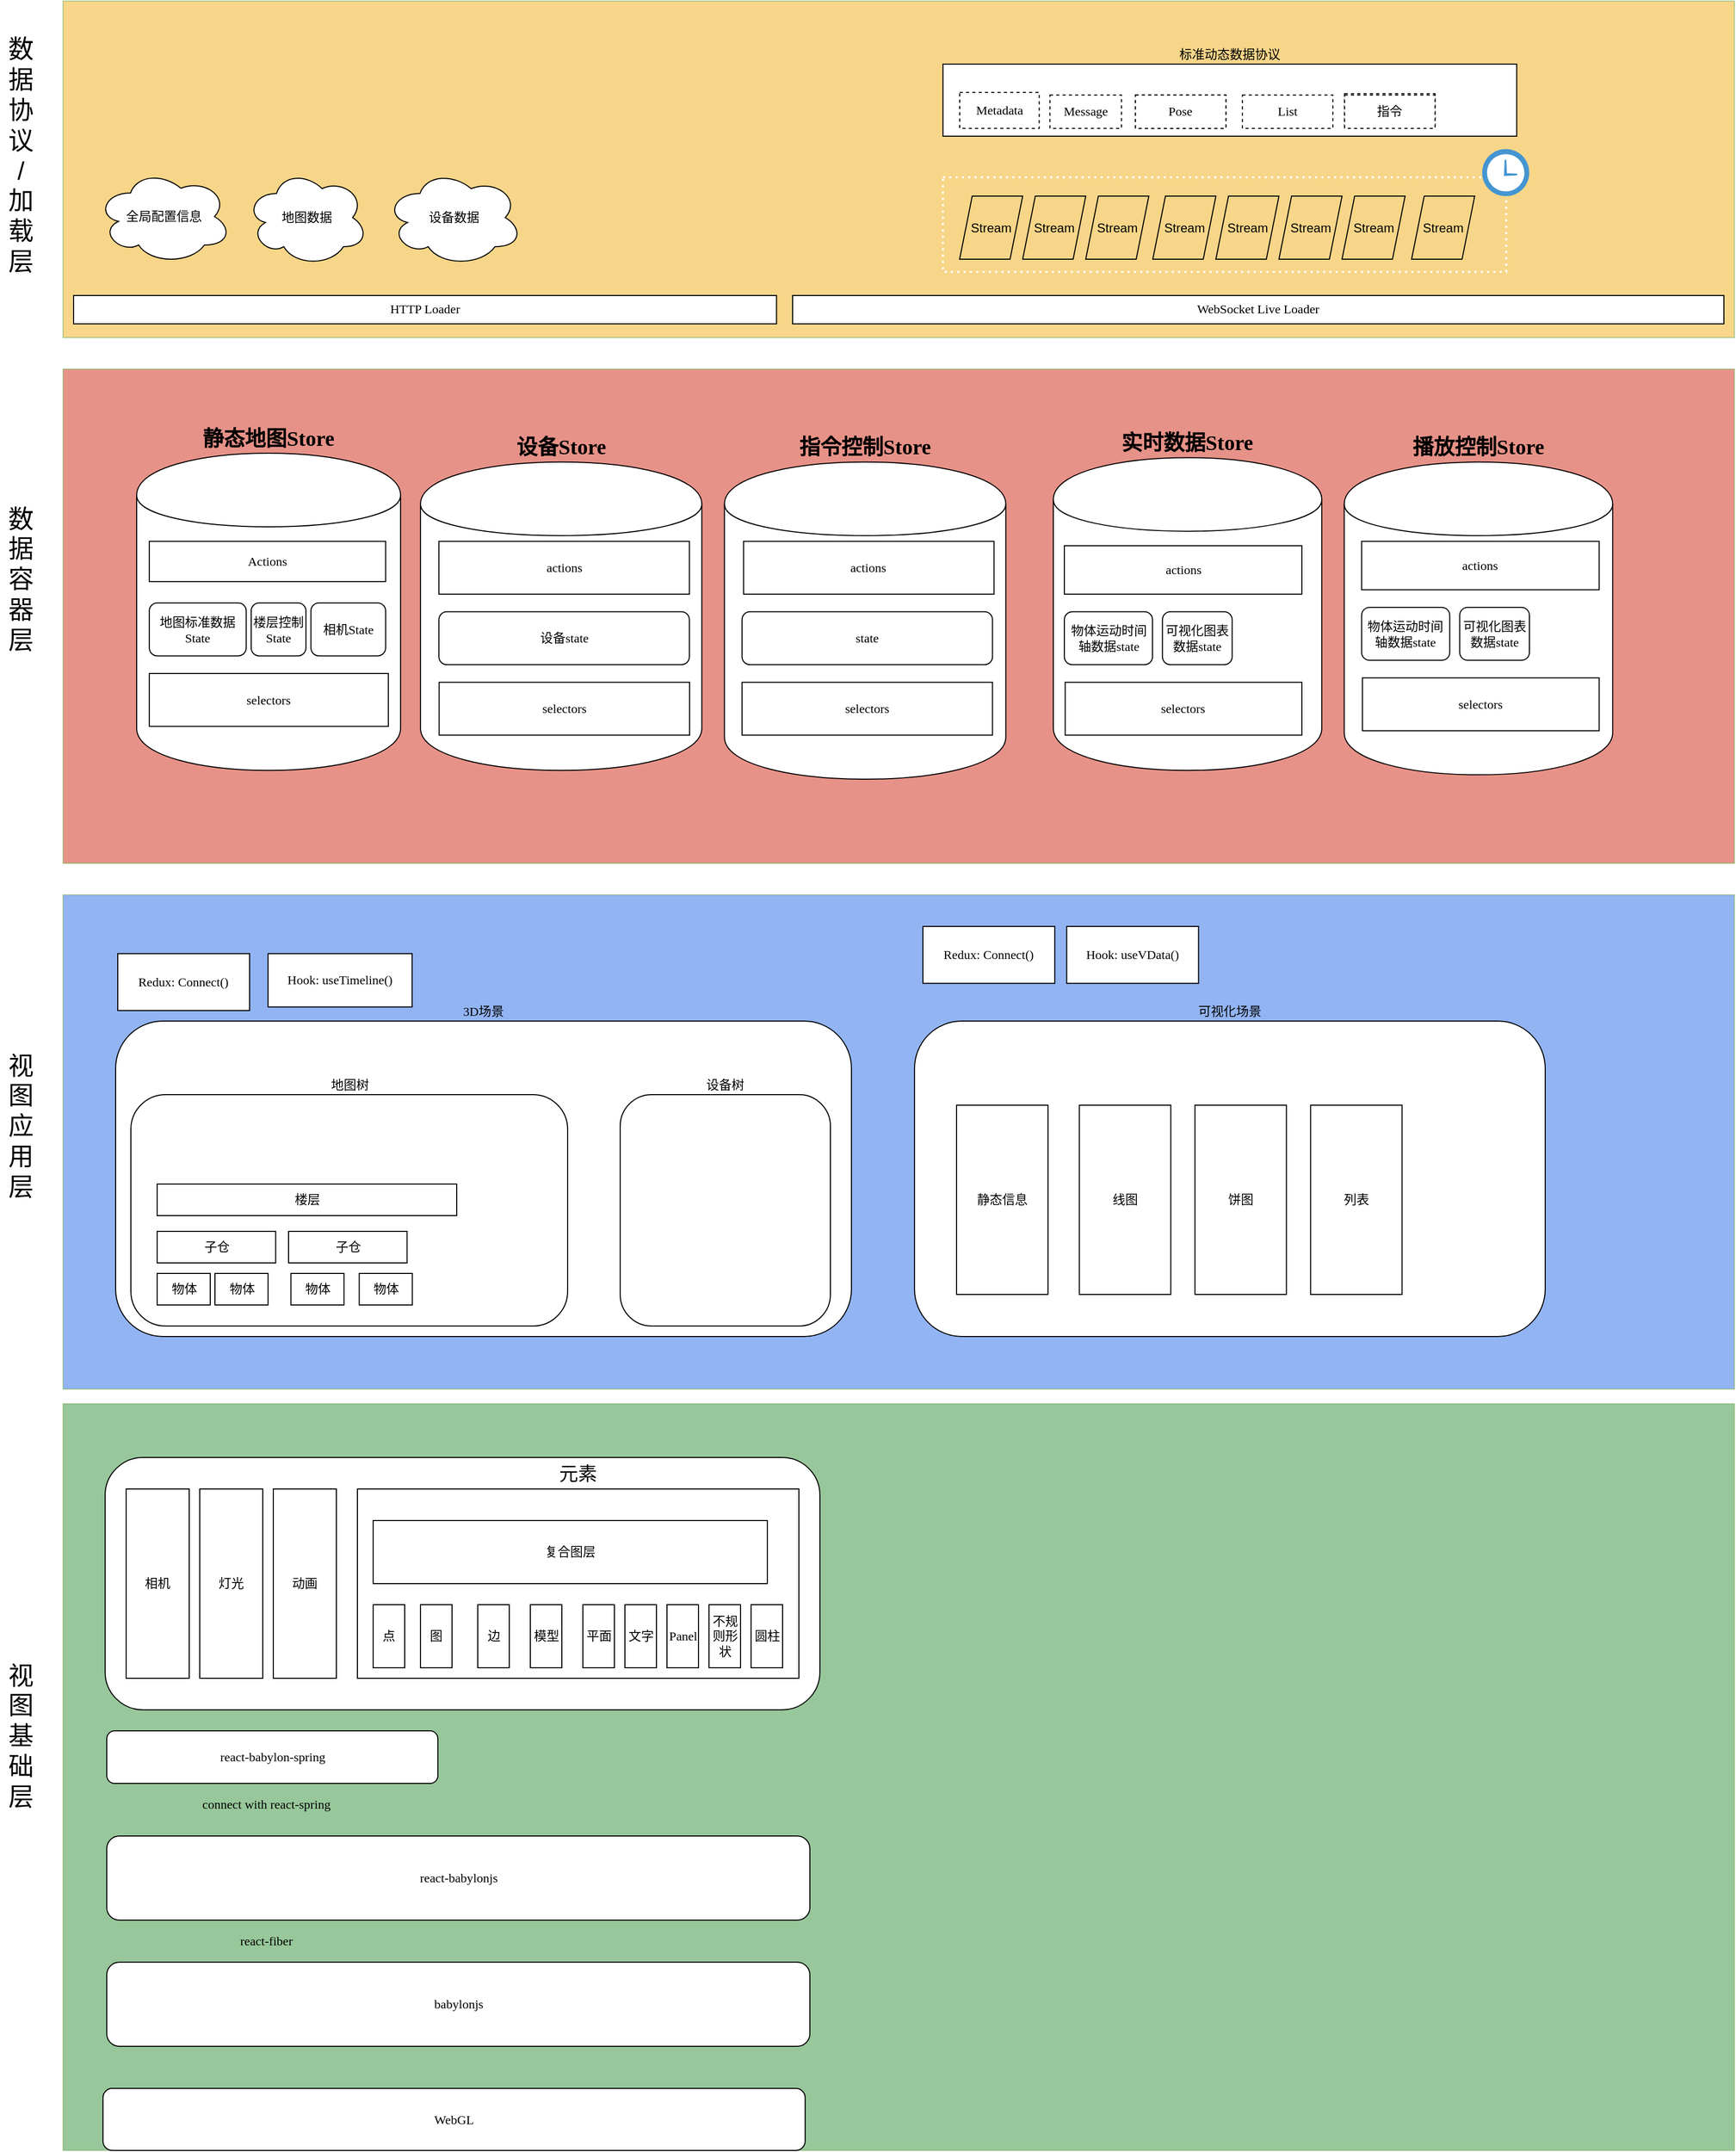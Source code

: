 <mxfile version="12.9.4" type="github">
  <diagram id="kbm905aHLV5Dr9nUJAch" name="Page-1">
    <mxGraphModel dx="2889" dy="2292" grid="1" gridSize="10" guides="1" tooltips="1" connect="1" arrows="1" fold="1" page="1" pageScale="1" pageWidth="827" pageHeight="1169" math="0" shadow="0">
      <root>
        <mxCell id="0" />
        <mxCell id="1" parent="0" />
        <mxCell id="Qb2TL99q_MYCM1XcV-fh-2" value="" style="rounded=0;whiteSpace=wrap;html=1;fillColor=#4F86EC;strokeColor=#82b366;opacity=62;" parent="1" vertex="1">
          <mxGeometry x="-470" y="150" width="1590" height="470" as="geometry" />
        </mxCell>
        <mxCell id="Qb2TL99q_MYCM1XcV-fh-1" value="" style="rounded=0;whiteSpace=wrap;html=1;fillColor=#58A55C;strokeColor=#82b366;opacity=62;" parent="1" vertex="1">
          <mxGeometry x="-470" y="634" width="1590" height="710" as="geometry" />
        </mxCell>
        <mxCell id="G_mRowMAx6_Zk3fWA19y-172" value="可视化场景" style="rounded=1;whiteSpace=wrap;html=1;labelPosition=center;verticalLabelPosition=top;align=center;verticalAlign=bottom;fontFamily=Verdana;" parent="1" vertex="1">
          <mxGeometry x="340" y="270" width="600" height="300" as="geometry" />
        </mxCell>
        <mxCell id="G_mRowMAx6_Zk3fWA19y-164" value="3D场景" style="rounded=1;whiteSpace=wrap;html=1;labelPosition=center;verticalLabelPosition=top;align=center;verticalAlign=bottom;fontFamily=Verdana;" parent="1" vertex="1">
          <mxGeometry x="-420" y="270" width="700" height="300" as="geometry" />
        </mxCell>
        <mxCell id="G_mRowMAx6_Zk3fWA19y-107" value="地图树" style="rounded=1;whiteSpace=wrap;html=1;labelPosition=center;verticalLabelPosition=top;align=center;verticalAlign=bottom;fontFamily=Verdana;" parent="1" vertex="1">
          <mxGeometry x="-405.5" y="340" width="415.5" height="220" as="geometry" />
        </mxCell>
        <mxCell id="UeCTLoyQdsgvgEPBuvyG-19" value="" style="group;fontFamily=Verdana;" parent="1" vertex="1" connectable="0">
          <mxGeometry x="-500" y="540" width="760" height="310" as="geometry" />
        </mxCell>
        <mxCell id="Kp7RcIrqSu2gTxTqtwUE-7" value="" style="rounded=1;whiteSpace=wrap;html=1;fontFamily=Verdana;" parent="UeCTLoyQdsgvgEPBuvyG-19" vertex="1">
          <mxGeometry x="70" y="145" width="680" height="240" as="geometry" />
        </mxCell>
        <mxCell id="Kp7RcIrqSu2gTxTqtwUE-17" value="相机" style="rounded=0;whiteSpace=wrap;html=1;fontSize=12;fontFamily=Verdana;" parent="UeCTLoyQdsgvgEPBuvyG-19" vertex="1">
          <mxGeometry x="90" y="175" width="60" height="180" as="geometry" />
        </mxCell>
        <mxCell id="Kp7RcIrqSu2gTxTqtwUE-18" value="灯光" style="rounded=0;whiteSpace=wrap;html=1;fontSize=12;fontFamily=Verdana;" parent="UeCTLoyQdsgvgEPBuvyG-19" vertex="1">
          <mxGeometry x="160" y="175" width="60" height="180" as="geometry" />
        </mxCell>
        <mxCell id="Kp7RcIrqSu2gTxTqtwUE-21" value="元素" style="rounded=0;whiteSpace=wrap;html=1;fontSize=18;labelPosition=center;verticalLabelPosition=top;align=center;verticalAlign=bottom;fontFamily=Verdana;" parent="UeCTLoyQdsgvgEPBuvyG-19" vertex="1">
          <mxGeometry x="310" y="175" width="420" height="180" as="geometry" />
        </mxCell>
        <mxCell id="Kp7RcIrqSu2gTxTqtwUE-28" value="图" style="rounded=0;whiteSpace=wrap;html=1;fontSize=12;fontFamily=Verdana;" parent="UeCTLoyQdsgvgEPBuvyG-19" vertex="1">
          <mxGeometry x="370" y="285" width="30" height="60" as="geometry" />
        </mxCell>
        <mxCell id="Kp7RcIrqSu2gTxTqtwUE-29" value="边" style="rounded=0;whiteSpace=wrap;html=1;fontSize=12;fontFamily=Verdana;" parent="UeCTLoyQdsgvgEPBuvyG-19" vertex="1">
          <mxGeometry x="424.5" y="285" width="30" height="60" as="geometry" />
        </mxCell>
        <mxCell id="Kp7RcIrqSu2gTxTqtwUE-32" value="模型" style="rounded=0;whiteSpace=wrap;html=1;fontSize=12;fontFamily=Verdana;" parent="UeCTLoyQdsgvgEPBuvyG-19" vertex="1">
          <mxGeometry x="474.5" y="285" width="30" height="60" as="geometry" />
        </mxCell>
        <mxCell id="Kp7RcIrqSu2gTxTqtwUE-37" value="点" style="rounded=0;whiteSpace=wrap;html=1;fontSize=12;fontFamily=Verdana;" parent="UeCTLoyQdsgvgEPBuvyG-19" vertex="1">
          <mxGeometry x="325" y="285" width="30" height="60" as="geometry" />
        </mxCell>
        <mxCell id="Kp7RcIrqSu2gTxTqtwUE-111" value="动画" style="rounded=0;whiteSpace=wrap;html=1;fontSize=12;fontFamily=Verdana;" parent="UeCTLoyQdsgvgEPBuvyG-19" vertex="1">
          <mxGeometry x="230" y="175" width="60" height="180" as="geometry" />
        </mxCell>
        <mxCell id="G_mRowMAx6_Zk3fWA19y-62" value="平面" style="rounded=0;whiteSpace=wrap;html=1;fontSize=12;fontFamily=Verdana;" parent="UeCTLoyQdsgvgEPBuvyG-19" vertex="1">
          <mxGeometry x="524.5" y="285" width="30" height="60" as="geometry" />
        </mxCell>
        <mxCell id="G_mRowMAx6_Zk3fWA19y-63" value="文字" style="rounded=0;whiteSpace=wrap;html=1;fontSize=12;fontFamily=Verdana;" parent="UeCTLoyQdsgvgEPBuvyG-19" vertex="1">
          <mxGeometry x="564.5" y="285" width="30" height="60" as="geometry" />
        </mxCell>
        <mxCell id="G_mRowMAx6_Zk3fWA19y-81" value="Panel" style="rounded=0;whiteSpace=wrap;html=1;fontSize=12;fontFamily=Verdana;" parent="UeCTLoyQdsgvgEPBuvyG-19" vertex="1">
          <mxGeometry x="604.5" y="285" width="30" height="60" as="geometry" />
        </mxCell>
        <mxCell id="G_mRowMAx6_Zk3fWA19y-82" value="不规则形状" style="rounded=0;whiteSpace=wrap;html=1;fontSize=12;fontFamily=Verdana;" parent="UeCTLoyQdsgvgEPBuvyG-19" vertex="1">
          <mxGeometry x="644.5" y="285" width="30" height="60" as="geometry" />
        </mxCell>
        <mxCell id="G_mRowMAx6_Zk3fWA19y-86" value="复合图层" style="rounded=0;whiteSpace=wrap;html=1;fontSize=12;fontFamily=Verdana;" parent="UeCTLoyQdsgvgEPBuvyG-19" vertex="1">
          <mxGeometry x="325" y="205" width="375" height="60" as="geometry" />
        </mxCell>
        <mxCell id="G_mRowMAx6_Zk3fWA19y-106" value="圆柱" style="rounded=0;whiteSpace=wrap;html=1;fontSize=12;fontFamily=Verdana;" parent="UeCTLoyQdsgvgEPBuvyG-19" vertex="1">
          <mxGeometry x="684.5" y="285" width="30" height="60" as="geometry" />
        </mxCell>
        <mxCell id="G_mRowMAx6_Zk3fWA19y-39" value="react-babylonjs" style="rounded=1;whiteSpace=wrap;html=1;fontFamily=Verdana;" parent="1" vertex="1">
          <mxGeometry x="-428.43" y="1045" width="668.87" height="80" as="geometry" />
        </mxCell>
        <mxCell id="G_mRowMAx6_Zk3fWA19y-40" value="react-babylon-spring" style="rounded=1;whiteSpace=wrap;html=1;fontFamily=Verdana;" parent="1" vertex="1">
          <mxGeometry x="-428.43" y="945" width="315" height="50" as="geometry" />
        </mxCell>
        <mxCell id="G_mRowMAx6_Zk3fWA19y-41" value="babylonjs" style="rounded=1;whiteSpace=wrap;html=1;fontFamily=Verdana;" parent="1" vertex="1">
          <mxGeometry x="-428.43" y="1165" width="668.87" height="80" as="geometry" />
        </mxCell>
        <mxCell id="G_mRowMAx6_Zk3fWA19y-43" value="WebGL" style="rounded=1;whiteSpace=wrap;html=1;fontFamily=Verdana;" parent="1" vertex="1">
          <mxGeometry x="-432.02" y="1285" width="667.96" height="59" as="geometry" />
        </mxCell>
        <mxCell id="G_mRowMAx6_Zk3fWA19y-64" value="react-fiber" style="text;html=1;align=center;verticalAlign=middle;resizable=0;points=[];autosize=1;fontFamily=Verdana;" parent="1" vertex="1">
          <mxGeometry x="-317.31" y="1135" width="80" height="20" as="geometry" />
        </mxCell>
        <mxCell id="G_mRowMAx6_Zk3fWA19y-85" value="connect with react-spring" style="text;html=1;align=center;verticalAlign=middle;resizable=0;points=[];autosize=1;fontFamily=Verdana;" parent="1" vertex="1">
          <mxGeometry x="-362.31" y="1005" width="170" height="20" as="geometry" />
        </mxCell>
        <mxCell id="Kp7RcIrqSu2gTxTqtwUE-27" value="楼层" style="rounded=0;whiteSpace=wrap;html=1;fontSize=12;fontFamily=Verdana;" parent="1" vertex="1">
          <mxGeometry x="-380.5" y="425" width="285" height="30" as="geometry" />
        </mxCell>
        <mxCell id="Kp7RcIrqSu2gTxTqtwUE-30" value="子仓" style="rounded=0;whiteSpace=wrap;html=1;fontSize=12;fontFamily=Verdana;" parent="1" vertex="1">
          <mxGeometry x="-380.5" y="470" width="112.75" height="30" as="geometry" />
        </mxCell>
        <mxCell id="G_mRowMAx6_Zk3fWA19y-111" value="设备树" style="rounded=1;whiteSpace=wrap;html=1;labelPosition=center;verticalLabelPosition=top;align=center;verticalAlign=bottom;fontFamily=Verdana;" parent="1" vertex="1">
          <mxGeometry x="60" y="340" width="200" height="220" as="geometry" />
        </mxCell>
        <mxCell id="G_mRowMAx6_Zk3fWA19y-113" value="子仓" style="rounded=0;whiteSpace=wrap;html=1;fontSize=12;fontFamily=Verdana;" parent="1" vertex="1">
          <mxGeometry x="-255.5" y="470" width="112.75" height="30" as="geometry" />
        </mxCell>
        <mxCell id="G_mRowMAx6_Zk3fWA19y-140" value="物体" style="rounded=0;whiteSpace=wrap;html=1;fontSize=12;fontFamily=Verdana;" parent="1" vertex="1">
          <mxGeometry x="-380.5" y="510" width="50.5" height="30" as="geometry" />
        </mxCell>
        <mxCell id="G_mRowMAx6_Zk3fWA19y-141" value="物体" style="rounded=0;whiteSpace=wrap;html=1;fontSize=12;fontFamily=Verdana;" parent="1" vertex="1">
          <mxGeometry x="-325.5" y="510" width="50.5" height="30" as="geometry" />
        </mxCell>
        <mxCell id="G_mRowMAx6_Zk3fWA19y-142" value="物体" style="rounded=0;whiteSpace=wrap;html=1;fontSize=12;fontFamily=Verdana;" parent="1" vertex="1">
          <mxGeometry x="-253.25" y="510" width="50.5" height="30" as="geometry" />
        </mxCell>
        <mxCell id="G_mRowMAx6_Zk3fWA19y-144" value="物体" style="rounded=0;whiteSpace=wrap;html=1;fontSize=12;fontFamily=Verdana;" parent="1" vertex="1">
          <mxGeometry x="-188.25" y="510" width="50.5" height="30" as="geometry" />
        </mxCell>
        <mxCell id="G_mRowMAx6_Zk3fWA19y-173" value="静态信息" style="rounded=0;whiteSpace=wrap;html=1;fontFamily=Verdana;" parent="1" vertex="1">
          <mxGeometry x="380" y="350" width="87" height="180" as="geometry" />
        </mxCell>
        <mxCell id="G_mRowMAx6_Zk3fWA19y-176" value="线图" style="rounded=0;whiteSpace=wrap;html=1;fontFamily=Verdana;" parent="1" vertex="1">
          <mxGeometry x="496.8" y="350" width="87" height="180" as="geometry" />
        </mxCell>
        <mxCell id="G_mRowMAx6_Zk3fWA19y-179" value="Hook: useVData()" style="rounded=0;whiteSpace=wrap;html=1;fontFamily=Verdana;" parent="1" vertex="1">
          <mxGeometry x="484.792" y="180.004" width="125.408" height="54.118" as="geometry" />
        </mxCell>
        <mxCell id="G_mRowMAx6_Zk3fWA19y-183" value="Hook: useTimeline()" style="rounded=0;whiteSpace=wrap;html=1;fontFamily=Verdana;" parent="1" vertex="1">
          <mxGeometry x="-275.005" y="205.886" width="137.062" height="50.735" as="geometry" />
        </mxCell>
        <mxCell id="G_mRowMAx6_Zk3fWA19y-184" value="Redux: Connect()" style="rounded=0;whiteSpace=wrap;html=1;fontFamily=Verdana;" parent="1" vertex="1">
          <mxGeometry x="348.002" y="180.004" width="125.408" height="54.118" as="geometry" />
        </mxCell>
        <mxCell id="G_mRowMAx6_Zk3fWA19y-185" value="Redux: Connect()" style="rounded=0;whiteSpace=wrap;html=1;fontFamily=Verdana;" parent="1" vertex="1">
          <mxGeometry x="-417.958" y="205.884" width="125.408" height="54.118" as="geometry" />
        </mxCell>
        <mxCell id="OYR4AbBBOLj8Olsny7-R-44" value="列表" style="rounded=0;whiteSpace=wrap;html=1;fontFamily=Verdana;" parent="1" vertex="1">
          <mxGeometry x="716.8" y="350" width="87" height="180" as="geometry" />
        </mxCell>
        <mxCell id="OYR4AbBBOLj8Olsny7-R-48" value="饼图" style="rounded=0;whiteSpace=wrap;html=1;fontFamily=Verdana;" parent="1" vertex="1">
          <mxGeometry x="606.8" y="350" width="87" height="180" as="geometry" />
        </mxCell>
        <mxCell id="Qb2TL99q_MYCM1XcV-fh-3" value="" style="rounded=0;whiteSpace=wrap;html=1;fillColor=#D9503F;strokeColor=#82b366;opacity=62;" parent="1" vertex="1">
          <mxGeometry x="-470" y="-350" width="1590" height="470" as="geometry" />
        </mxCell>
        <mxCell id="lYB_4dRALKVZFrLRTpmS-6" value="" style="group" vertex="1" connectable="0" parent="1">
          <mxGeometry x="-400" y="-270" width="1404.19" height="310" as="geometry" />
        </mxCell>
        <mxCell id="G_mRowMAx6_Zk3fWA19y-153" value="" style="group;fontFamily=Verdana;" parent="lYB_4dRALKVZFrLRTpmS-6" vertex="1" connectable="0">
          <mxGeometry width="288.968" height="301.622" as="geometry" />
        </mxCell>
        <mxCell id="G_mRowMAx6_Zk3fWA19y-114" value="&lt;div style=&quot;text-align: center&quot;&gt;&lt;b style=&quot;font-size: 20px&quot;&gt;静态地图Store&lt;/b&gt;&lt;br&gt;&lt;/div&gt;" style="shape=cylinder;whiteSpace=wrap;html=1;boundedLbl=1;backgroundOutline=1;labelPosition=center;verticalLabelPosition=top;align=center;verticalAlign=bottom;fontFamily=Verdana;" parent="G_mRowMAx6_Zk3fWA19y-153" vertex="1">
          <mxGeometry width="251.071" height="301.622" as="geometry" />
        </mxCell>
        <mxCell id="G_mRowMAx6_Zk3fWA19y-110" value="楼层控制State" style="rounded=1;whiteSpace=wrap;html=1;fontSize=12;fontFamily=Verdana;" parent="G_mRowMAx6_Zk3fWA19y-153" vertex="1">
          <mxGeometry x="108.955" y="142.432" width="52.109" height="50.27" as="geometry" />
        </mxCell>
        <mxCell id="G_mRowMAx6_Zk3fWA19y-119" value="Actions" style="rounded=0;whiteSpace=wrap;html=1;fontFamily=Verdana;" parent="G_mRowMAx6_Zk3fWA19y-153" vertex="1">
          <mxGeometry x="12.042" y="83.784" width="224.817" height="38.298" as="geometry" />
        </mxCell>
        <mxCell id="esOJimNZTuqzEGKTnxW6-20" value="地图标准数据State" style="rounded=1;whiteSpace=wrap;html=1;fontFamily=Verdana;" parent="G_mRowMAx6_Zk3fWA19y-153" vertex="1">
          <mxGeometry x="12.042" y="142.432" width="92.176" height="50.27" as="geometry" />
        </mxCell>
        <mxCell id="esOJimNZTuqzEGKTnxW6-21" value="相机State" style="rounded=1;whiteSpace=wrap;html=1;fontSize=12;fontFamily=Verdana;" parent="G_mRowMAx6_Zk3fWA19y-153" vertex="1">
          <mxGeometry x="165.801" y="142.432" width="71.058" height="50.27" as="geometry" />
        </mxCell>
        <mxCell id="esOJimNZTuqzEGKTnxW6-22" value="selectors" style="rounded=0;whiteSpace=wrap;html=1;fontFamily=Verdana;" parent="G_mRowMAx6_Zk3fWA19y-153" vertex="1">
          <mxGeometry x="12.042" y="209.459" width="227.385" height="50.27" as="geometry" />
        </mxCell>
        <mxCell id="esOJimNZTuqzEGKTnxW6-3" value="&lt;span style=&quot;font-size: 20px&quot;&gt;&lt;b&gt;指令控制Store&lt;/b&gt;&lt;/span&gt;" style="shape=cylinder;whiteSpace=wrap;html=1;boundedLbl=1;backgroundOutline=1;fontFamily=Verdana;labelPosition=center;verticalLabelPosition=top;align=center;verticalAlign=bottom;" parent="lYB_4dRALKVZFrLRTpmS-6" vertex="1">
          <mxGeometry x="559.196" y="8.378" width="267.651" height="301.622" as="geometry" />
        </mxCell>
        <mxCell id="esOJimNZTuqzEGKTnxW6-19" value="" style="group" parent="lYB_4dRALKVZFrLRTpmS-6" vertex="1" connectable="0">
          <mxGeometry x="270.019" y="8.378" width="267.651" height="293.243" as="geometry" />
        </mxCell>
        <mxCell id="esOJimNZTuqzEGKTnxW6-9" value="&lt;font style=&quot;font-size: 20px&quot;&gt;&lt;b&gt;设备Store&lt;/b&gt;&lt;/font&gt;" style="shape=cylinder;whiteSpace=wrap;html=1;boundedLbl=1;backgroundOutline=1;labelPosition=center;verticalLabelPosition=top;align=center;verticalAlign=bottom;fontFamily=Verdana;" parent="esOJimNZTuqzEGKTnxW6-19" vertex="1">
          <mxGeometry width="267.651" height="293.243" as="geometry" />
        </mxCell>
        <mxCell id="esOJimNZTuqzEGKTnxW6-16" value="actions" style="rounded=0;whiteSpace=wrap;html=1;fontFamily=Verdana;" parent="esOJimNZTuqzEGKTnxW6-19" vertex="1">
          <mxGeometry x="17.528" y="75.405" width="238.28" height="50.27" as="geometry" />
        </mxCell>
        <mxCell id="esOJimNZTuqzEGKTnxW6-17" value="设备state" style="rounded=1;whiteSpace=wrap;html=1;fontFamily=Verdana;" parent="esOJimNZTuqzEGKTnxW6-19" vertex="1">
          <mxGeometry x="17.528" y="142.432" width="238.28" height="50.27" as="geometry" />
        </mxCell>
        <mxCell id="esOJimNZTuqzEGKTnxW6-18" value="selectors" style="rounded=0;whiteSpace=wrap;html=1;fontFamily=Verdana;" parent="esOJimNZTuqzEGKTnxW6-19" vertex="1">
          <mxGeometry x="17.741" y="209.459" width="238.28" height="50.27" as="geometry" />
        </mxCell>
        <mxCell id="esOJimNZTuqzEGKTnxW6-59" value="actions" style="rounded=0;whiteSpace=wrap;html=1;fontFamily=Verdana;" parent="lYB_4dRALKVZFrLRTpmS-6" vertex="1">
          <mxGeometry x="577.367" y="83.784" width="238.28" height="50.27" as="geometry" />
        </mxCell>
        <mxCell id="esOJimNZTuqzEGKTnxW6-60" value="state" style="rounded=1;whiteSpace=wrap;html=1;fontFamily=Verdana;" parent="lYB_4dRALKVZFrLRTpmS-6" vertex="1">
          <mxGeometry x="575.913" y="150.811" width="238.28" height="50.27" as="geometry" />
        </mxCell>
        <mxCell id="esOJimNZTuqzEGKTnxW6-61" value="selectors" style="rounded=0;whiteSpace=wrap;html=1;fontFamily=Verdana;" parent="lYB_4dRALKVZFrLRTpmS-6" vertex="1">
          <mxGeometry x="575.913" y="217.838" width="238.28" height="50.27" as="geometry" />
        </mxCell>
        <mxCell id="G_mRowMAx6_Zk3fWA19y-127" value="&lt;div style=&quot;text-align: center&quot;&gt;&lt;b style=&quot;font-size: 20px&quot;&gt;实时数据Store&lt;/b&gt;&lt;br&gt;&lt;/div&gt;" style="shape=cylinder;whiteSpace=wrap;html=1;boundedLbl=1;backgroundOutline=1;labelPosition=center;verticalLabelPosition=top;align=center;verticalAlign=bottom;fontFamily=Verdana;" parent="lYB_4dRALKVZFrLRTpmS-6" vertex="1">
          <mxGeometry x="872.053" y="4.189" width="255.396" height="297.432" as="geometry" />
        </mxCell>
        <mxCell id="G_mRowMAx6_Zk3fWA19y-131" value="物体运动时间轴数据state" style="rounded=1;whiteSpace=wrap;html=1;fontFamily=Verdana;" parent="lYB_4dRALKVZFrLRTpmS-6" vertex="1">
          <mxGeometry x="882.546" y="150.811" width="83.839" height="50.27" as="geometry" />
        </mxCell>
        <mxCell id="G_mRowMAx6_Zk3fWA19y-132" value="可视化图表数据state" style="rounded=1;whiteSpace=wrap;html=1;fontFamily=Verdana;" parent="lYB_4dRALKVZFrLRTpmS-6" vertex="1">
          <mxGeometry x="975.859" y="150.811" width="66.321" height="50.27" as="geometry" />
        </mxCell>
        <mxCell id="esOJimNZTuqzEGKTnxW6-63" value="selectors" style="rounded=0;whiteSpace=wrap;html=1;fontFamily=Verdana;" parent="lYB_4dRALKVZFrLRTpmS-6" vertex="1">
          <mxGeometry x="883.328" y="217.838" width="225.172" height="50.27" as="geometry" />
        </mxCell>
        <mxCell id="esOJimNZTuqzEGKTnxW6-68" value="actions" style="rounded=0;whiteSpace=wrap;html=1;fontFamily=Verdana;" parent="lYB_4dRALKVZFrLRTpmS-6" vertex="1">
          <mxGeometry x="882.546" y="87.973" width="225.954" height="46.081" as="geometry" />
        </mxCell>
        <mxCell id="lYB_4dRALKVZFrLRTpmS-1" value="&lt;div style=&quot;text-align: center&quot;&gt;&lt;span style=&quot;font-size: 20px&quot;&gt;&lt;b&gt;播放控制Store&lt;/b&gt;&lt;/span&gt;&lt;/div&gt;" style="shape=cylinder;whiteSpace=wrap;html=1;boundedLbl=1;backgroundOutline=1;labelPosition=center;verticalLabelPosition=top;align=center;verticalAlign=bottom;fontFamily=Verdana;" vertex="1" parent="lYB_4dRALKVZFrLRTpmS-6">
          <mxGeometry x="1148.794" y="8.378" width="255.396" height="297.432" as="geometry" />
        </mxCell>
        <mxCell id="lYB_4dRALKVZFrLRTpmS-2" value="物体运动时间轴数据state" style="rounded=1;whiteSpace=wrap;html=1;fontFamily=Verdana;" vertex="1" parent="lYB_4dRALKVZFrLRTpmS-6">
          <mxGeometry x="1165.346" y="146.622" width="83.839" height="50.27" as="geometry" />
        </mxCell>
        <mxCell id="lYB_4dRALKVZFrLRTpmS-3" value="可视化图表数据state" style="rounded=1;whiteSpace=wrap;html=1;fontFamily=Verdana;" vertex="1" parent="lYB_4dRALKVZFrLRTpmS-6">
          <mxGeometry x="1258.659" y="146.622" width="66.321" height="50.27" as="geometry" />
        </mxCell>
        <mxCell id="lYB_4dRALKVZFrLRTpmS-4" value="selectors" style="rounded=0;whiteSpace=wrap;html=1;fontFamily=Verdana;" vertex="1" parent="lYB_4dRALKVZFrLRTpmS-6">
          <mxGeometry x="1166.128" y="213.649" width="225.172" height="50.27" as="geometry" />
        </mxCell>
        <mxCell id="lYB_4dRALKVZFrLRTpmS-5" value="actions" style="rounded=0;whiteSpace=wrap;html=1;fontFamily=Verdana;" vertex="1" parent="lYB_4dRALKVZFrLRTpmS-6">
          <mxGeometry x="1165.346" y="83.784" width="225.954" height="46.081" as="geometry" />
        </mxCell>
        <mxCell id="lYB_4dRALKVZFrLRTpmS-8" value="" style="rounded=0;whiteSpace=wrap;html=1;fillColor=#F2BD42;strokeColor=#82b366;opacity=62;shadow=0;" vertex="1" parent="1">
          <mxGeometry x="-470" y="-700" width="1590" height="320" as="geometry" />
        </mxCell>
        <mxCell id="lYB_4dRALKVZFrLRTpmS-38" value="HTTP Loader" style="rounded=0;whiteSpace=wrap;html=1;fontFamily=Verdana;" vertex="1" parent="1">
          <mxGeometry x="-459.995" y="-420.002" width="668.722" height="26.957" as="geometry" />
        </mxCell>
        <mxCell id="lYB_4dRALKVZFrLRTpmS-39" value="WebSocket Live Loader" style="rounded=0;whiteSpace=wrap;html=1;fontFamily=Verdana;" vertex="1" parent="1">
          <mxGeometry x="224.02" y="-420" width="885.98" height="26.96" as="geometry" />
        </mxCell>
        <mxCell id="lYB_4dRALKVZFrLRTpmS-49" style="edgeStyle=orthogonalEdgeStyle;rounded=0;orthogonalLoop=1;jettySize=auto;html=1;exitX=0.5;exitY=1;exitDx=0;exitDy=0;" edge="1" parent="1" source="lYB_4dRALKVZFrLRTpmS-39" target="lYB_4dRALKVZFrLRTpmS-39">
          <mxGeometry relative="1" as="geometry" />
        </mxCell>
        <mxCell id="lYB_4dRALKVZFrLRTpmS-43" value="设备数据" style="ellipse;shape=cloud;whiteSpace=wrap;html=1;fontFamily=Verdana;" vertex="1" parent="1">
          <mxGeometry x="-162.93" y="-539.99" width="129.78" height="91.95" as="geometry" />
        </mxCell>
        <mxCell id="lYB_4dRALKVZFrLRTpmS-40" value="全局配置信息" style="ellipse;shape=cloud;whiteSpace=wrap;html=1;fontFamily=Verdana;" vertex="1" parent="1">
          <mxGeometry x="-437.72" y="-540" width="127.72" height="90" as="geometry" />
        </mxCell>
        <mxCell id="lYB_4dRALKVZFrLRTpmS-41" value="地图数据" style="ellipse;shape=cloud;whiteSpace=wrap;html=1;fontFamily=Verdana;" vertex="1" parent="1">
          <mxGeometry x="-295.91" y="-540" width="115.82" height="91.96" as="geometry" />
        </mxCell>
        <mxCell id="lYB_4dRALKVZFrLRTpmS-53" value="" style="rounded=0;whiteSpace=wrap;html=1;strokeColor=#FFFFFF;fillColor=none;dashed=1;dashPattern=1 2;strokeWidth=2;" vertex="1" parent="1">
          <mxGeometry x="367.09" y="-532.54" width="535.81" height="90" as="geometry" />
        </mxCell>
        <mxCell id="lYB_4dRALKVZFrLRTpmS-55" value="Stream" style="shape=parallelogram;perimeter=parallelogramPerimeter;whiteSpace=wrap;html=1;strokeColor=#000000;strokeWidth=1;fillColor=none;" vertex="1" parent="1">
          <mxGeometry x="382.9" y="-514.49" width="60" height="60" as="geometry" />
        </mxCell>
        <mxCell id="lYB_4dRALKVZFrLRTpmS-58" value="&lt;span style=&quot;white-space: normal&quot;&gt;Stream&lt;/span&gt;" style="shape=parallelogram;perimeter=parallelogramPerimeter;whiteSpace=wrap;html=1;strokeColor=#000000;strokeWidth=1;fillColor=none;" vertex="1" parent="1">
          <mxGeometry x="442.9" y="-514.49" width="60" height="60" as="geometry" />
        </mxCell>
        <mxCell id="lYB_4dRALKVZFrLRTpmS-59" value="&lt;span style=&quot;white-space: normal&quot;&gt;Stream&lt;/span&gt;" style="shape=parallelogram;perimeter=parallelogramPerimeter;whiteSpace=wrap;html=1;strokeColor=#000000;strokeWidth=1;fillColor=none;" vertex="1" parent="1">
          <mxGeometry x="502.9" y="-514.49" width="60" height="60" as="geometry" />
        </mxCell>
        <mxCell id="lYB_4dRALKVZFrLRTpmS-60" value="&lt;span style=&quot;white-space: normal&quot;&gt;Stream&lt;/span&gt;" style="shape=parallelogram;perimeter=parallelogramPerimeter;whiteSpace=wrap;html=1;strokeColor=#000000;strokeWidth=1;fillColor=none;" vertex="1" parent="1">
          <mxGeometry x="566.7" y="-514.49" width="60" height="60" as="geometry" />
        </mxCell>
        <mxCell id="lYB_4dRALKVZFrLRTpmS-61" value="&lt;span style=&quot;white-space: normal&quot;&gt;Stream&lt;/span&gt;" style="shape=parallelogram;perimeter=parallelogramPerimeter;whiteSpace=wrap;html=1;strokeColor=#000000;strokeWidth=1;fillColor=none;" vertex="1" parent="1">
          <mxGeometry x="626.7" y="-514.49" width="60" height="60" as="geometry" />
        </mxCell>
        <mxCell id="lYB_4dRALKVZFrLRTpmS-62" value="&lt;span style=&quot;white-space: normal&quot;&gt;Stream&lt;/span&gt;" style="shape=parallelogram;perimeter=parallelogramPerimeter;whiteSpace=wrap;html=1;strokeColor=#000000;strokeWidth=1;fillColor=none;" vertex="1" parent="1">
          <mxGeometry x="686.7" y="-514.49" width="60" height="60" as="geometry" />
        </mxCell>
        <mxCell id="lYB_4dRALKVZFrLRTpmS-63" value="&lt;span style=&quot;white-space: normal&quot;&gt;Stream&lt;/span&gt;" style="shape=parallelogram;perimeter=parallelogramPerimeter;whiteSpace=wrap;html=1;strokeColor=#000000;strokeWidth=1;fillColor=none;" vertex="1" parent="1">
          <mxGeometry x="746.7" y="-514.49" width="60" height="60" as="geometry" />
        </mxCell>
        <mxCell id="lYB_4dRALKVZFrLRTpmS-64" value="&lt;span style=&quot;white-space: normal&quot;&gt;Stream&lt;/span&gt;" style="shape=parallelogram;perimeter=parallelogramPerimeter;whiteSpace=wrap;html=1;strokeColor=#000000;strokeWidth=1;fillColor=none;" vertex="1" parent="1">
          <mxGeometry x="812.9" y="-514.49" width="60" height="60" as="geometry" />
        </mxCell>
        <mxCell id="lYB_4dRALKVZFrLRTpmS-65" value="" style="shadow=0;dashed=0;html=1;strokeColor=none;fillColor=#4495D1;labelPosition=center;verticalLabelPosition=bottom;verticalAlign=top;align=center;outlineConnect=0;shape=mxgraph.veeam.time;" vertex="1" parent="1">
          <mxGeometry x="880.0" y="-559.29" width="44.8" height="44.8" as="geometry" />
        </mxCell>
        <mxCell id="lYB_4dRALKVZFrLRTpmS-31" value="标准动态数据协议" style="rounded=0;whiteSpace=wrap;html=1;fillColor=#ffffff;fontSize=12;labelPosition=center;verticalLabelPosition=top;align=center;verticalAlign=bottom;fontFamily=Verdana;" vertex="1" parent="1">
          <mxGeometry x="367.09" y="-640" width="545.81" height="68.51" as="geometry" />
        </mxCell>
        <mxCell id="lYB_4dRALKVZFrLRTpmS-32" value="Metadata" style="rounded=0;whiteSpace=wrap;html=1;fillColor=#ffffff;fontSize=12;dashed=1;fontFamily=Verdana;" vertex="1" parent="1">
          <mxGeometry x="382.978" y="-613.083" width="75.666" height="34.255" as="geometry" />
        </mxCell>
        <mxCell id="lYB_4dRALKVZFrLRTpmS-33" value="Message" style="rounded=0;whiteSpace=wrap;html=1;dashed=1;fillColor=#ffffff;fontSize=12;labelPosition=center;verticalLabelPosition=middle;align=center;verticalAlign=middle;fontFamily=Verdana;" vertex="1" parent="1">
          <mxGeometry x="468.816" y="-610.636" width="68.057" height="31.809" as="geometry" />
        </mxCell>
        <mxCell id="lYB_4dRALKVZFrLRTpmS-34" value="Pose" style="rounded=0;whiteSpace=wrap;html=1;dashed=1;fillColor=#ffffff;fontSize=12;labelPosition=center;verticalLabelPosition=middle;align=center;verticalAlign=middle;fontFamily=Verdana;" vertex="1" parent="1">
          <mxGeometry x="550.194" y="-610.636" width="86.062" height="31.809" as="geometry" />
        </mxCell>
        <mxCell id="lYB_4dRALKVZFrLRTpmS-35" value="List" style="rounded=0;whiteSpace=wrap;html=1;dashed=1;fillColor=#ffffff;fontSize=12;labelPosition=center;verticalLabelPosition=middle;align=center;verticalAlign=middle;fontFamily=Verdana;" vertex="1" parent="1">
          <mxGeometry x="651.923" y="-610.636" width="86.062" height="31.809" as="geometry" />
        </mxCell>
        <mxCell id="lYB_4dRALKVZFrLRTpmS-36" value="指令" style="rounded=0;whiteSpace=wrap;html=1;dashed=1;fillColor=#ffffff;fontSize=12;labelPosition=center;verticalLabelPosition=middle;align=center;verticalAlign=middle;fontFamily=Verdana;" vertex="1" parent="1">
          <mxGeometry x="749.153" y="-611.856" width="86.062" height="31.809" as="geometry" />
        </mxCell>
        <mxCell id="lYB_4dRALKVZFrLRTpmS-66" value="Pose" style="rounded=0;whiteSpace=wrap;html=1;dashed=1;fillColor=#ffffff;fontSize=12;labelPosition=center;verticalLabelPosition=middle;align=center;verticalAlign=middle;fontFamily=Verdana;" vertex="1" parent="1">
          <mxGeometry x="550.194" y="-610.636" width="86.062" height="31.809" as="geometry" />
        </mxCell>
        <mxCell id="lYB_4dRALKVZFrLRTpmS-67" value="指令" style="rounded=0;whiteSpace=wrap;html=1;dashed=1;fillColor=#ffffff;fontSize=12;labelPosition=center;verticalLabelPosition=middle;align=center;verticalAlign=middle;fontFamily=Verdana;" vertex="1" parent="1">
          <mxGeometry x="749.153" y="-610.636" width="86.062" height="31.809" as="geometry" />
        </mxCell>
        <mxCell id="lYB_4dRALKVZFrLRTpmS-68" value="数据容器层" style="text;html=1;strokeColor=none;fillColor=none;align=center;verticalAlign=middle;whiteSpace=wrap;rounded=0;shadow=0;fontSize=24;" vertex="1" parent="1">
          <mxGeometry x="-530" y="-210" width="40" height="120" as="geometry" />
        </mxCell>
        <mxCell id="lYB_4dRALKVZFrLRTpmS-69" value="数据协议&lt;br&gt;/&lt;br&gt;加载&lt;br&gt;层" style="text;html=1;strokeColor=none;fillColor=none;align=center;verticalAlign=middle;whiteSpace=wrap;rounded=0;shadow=0;fontSize=24;" vertex="1" parent="1">
          <mxGeometry x="-530" y="-613.08" width="40" height="120" as="geometry" />
        </mxCell>
        <mxCell id="lYB_4dRALKVZFrLRTpmS-70" value="视图&lt;br&gt;应用层" style="text;html=1;strokeColor=none;fillColor=none;align=center;verticalAlign=middle;whiteSpace=wrap;rounded=0;shadow=0;fontSize=24;" vertex="1" parent="1">
          <mxGeometry x="-530" y="310" width="40" height="120" as="geometry" />
        </mxCell>
        <mxCell id="lYB_4dRALKVZFrLRTpmS-71" value="视图&lt;br&gt;基础层" style="text;html=1;strokeColor=none;fillColor=none;align=center;verticalAlign=middle;whiteSpace=wrap;rounded=0;shadow=0;fontSize=24;" vertex="1" parent="1">
          <mxGeometry x="-530" y="890" width="40" height="120" as="geometry" />
        </mxCell>
      </root>
    </mxGraphModel>
  </diagram>
</mxfile>
